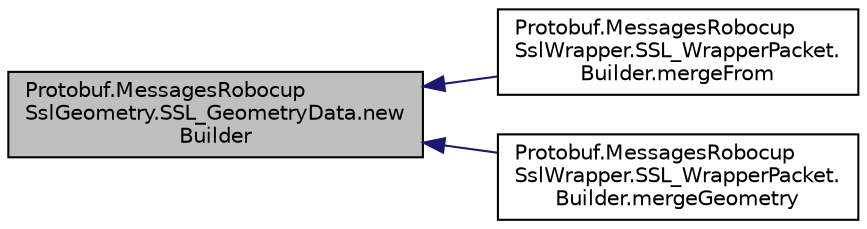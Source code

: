 digraph "Protobuf.MessagesRobocupSslGeometry.SSL_GeometryData.newBuilder"
{
 // INTERACTIVE_SVG=YES
  edge [fontname="Helvetica",fontsize="10",labelfontname="Helvetica",labelfontsize="10"];
  node [fontname="Helvetica",fontsize="10",shape=record];
  rankdir="LR";
  Node1 [label="Protobuf.MessagesRobocup\lSslGeometry.SSL_GeometryData.new\lBuilder",height=0.2,width=0.4,color="black", fillcolor="grey75", style="filled", fontcolor="black"];
  Node1 -> Node2 [dir="back",color="midnightblue",fontsize="10",style="solid",fontname="Helvetica"];
  Node2 [label="Protobuf.MessagesRobocup\lSslWrapper.SSL_WrapperPacket.\lBuilder.mergeFrom",height=0.2,width=0.4,color="black", fillcolor="white", style="filled",URL="$dc/d91/class_protobuf_1_1_messages_robocup_ssl_wrapper_1_1_s_s_l___wrapper_packet_1_1_builder.html#a079222c129f0273da8ef0b1ee4812bac"];
  Node1 -> Node3 [dir="back",color="midnightblue",fontsize="10",style="solid",fontname="Helvetica"];
  Node3 [label="Protobuf.MessagesRobocup\lSslWrapper.SSL_WrapperPacket.\lBuilder.mergeGeometry",height=0.2,width=0.4,color="black", fillcolor="white", style="filled",URL="$dc/d91/class_protobuf_1_1_messages_robocup_ssl_wrapper_1_1_s_s_l___wrapper_packet_1_1_builder.html#a14cdd09d68a7ec002a0d99ca1a0d2ef4"];
}
